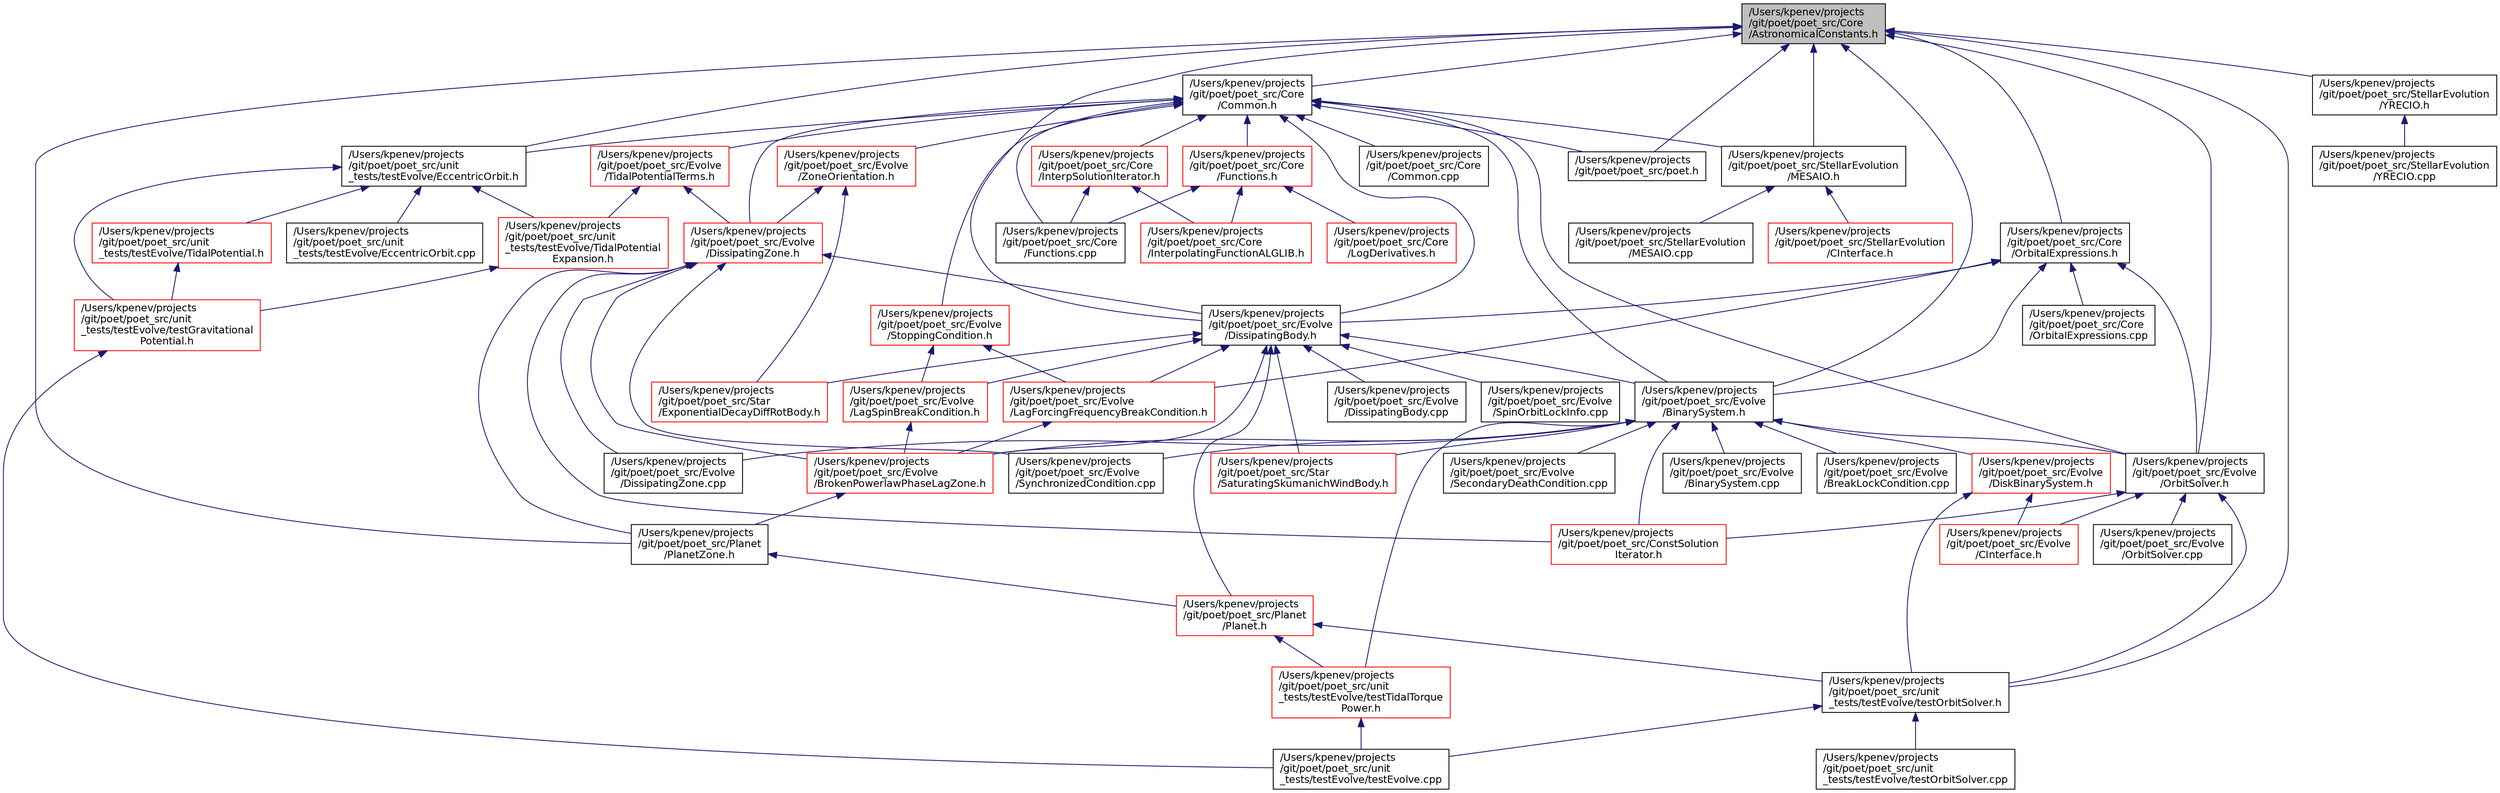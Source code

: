digraph "/Users/kpenev/projects/git/poet/poet_src/Core/AstronomicalConstants.h"
{
 // INTERACTIVE_SVG=YES
  edge [fontname="Helvetica",fontsize="12",labelfontname="Helvetica",labelfontsize="12"];
  node [fontname="Helvetica",fontsize="12",shape=record];
  Node1 [label="/Users/kpenev/projects\l/git/poet/poet_src/Core\l/AstronomicalConstants.h",height=0.2,width=0.4,color="black", fillcolor="grey75", style="filled", fontcolor="black"];
  Node1 -> Node2 [dir="back",color="midnightblue",fontsize="12",style="solid",fontname="Helvetica"];
  Node2 [label="/Users/kpenev/projects\l/git/poet/poet_src/Core\l/Common.h",height=0.2,width=0.4,color="black", fillcolor="white", style="filled",URL="$Core_2Common_8h.html",tooltip="Declaration of some general purpose utilities. "];
  Node2 -> Node3 [dir="back",color="midnightblue",fontsize="12",style="solid",fontname="Helvetica"];
  Node3 [label="/Users/kpenev/projects\l/git/poet/poet_src/Core\l/Common.cpp",height=0.2,width=0.4,color="black", fillcolor="white", style="filled",URL="$Core_2Common_8cpp.html",tooltip="The implementation of some of the utility functions. "];
  Node2 -> Node4 [dir="back",color="midnightblue",fontsize="12",style="solid",fontname="Helvetica"];
  Node4 [label="/Users/kpenev/projects\l/git/poet/poet_src/Core\l/Functions.h",height=0.2,width=0.4,color="red", fillcolor="white", style="filled",URL="$Functions_8h.html",tooltip="A hierarchy of classes representing functions. "];
  Node4 -> Node5 [dir="back",color="midnightblue",fontsize="12",style="solid",fontname="Helvetica"];
  Node5 [label="/Users/kpenev/projects\l/git/poet/poet_src/Core\l/Functions.cpp",height=0.2,width=0.4,color="black", fillcolor="white", style="filled",URL="$Functions_8cpp.html",tooltip="The definition of some of the methods of the various function classes. "];
  Node4 -> Node6 [dir="back",color="midnightblue",fontsize="12",style="solid",fontname="Helvetica"];
  Node6 [label="/Users/kpenev/projects\l/git/poet/poet_src/Core\l/InterpolatingFunctionALGLIB.h",height=0.2,width=0.4,color="red", fillcolor="white", style="filled",URL="$InterpolatingFunctionALGLIB_8h_source.html"];
  Node4 -> Node37 [dir="back",color="midnightblue",fontsize="12",style="solid",fontname="Helvetica"];
  Node37 [label="/Users/kpenev/projects\l/git/poet/poet_src/Core\l/LogDerivatives.h",height=0.2,width=0.4,color="red", fillcolor="white", style="filled",URL="$LogDerivatives_8h.html",tooltip="Declares a class for differentiating functions of log(arg) w.r.t. arg. "];
  Node2 -> Node5 [dir="back",color="midnightblue",fontsize="12",style="solid",fontname="Helvetica"];
  Node2 -> Node53 [dir="back",color="midnightblue",fontsize="12",style="solid",fontname="Helvetica"];
  Node53 [label="/Users/kpenev/projects\l/git/poet/poet_src/Core\l/InterpSolutionIterator.h",height=0.2,width=0.4,color="red", fillcolor="white", style="filled",URL="$InterpSolutionIterator_8h_source.html"];
  Node53 -> Node5 [dir="back",color="midnightblue",fontsize="12",style="solid",fontname="Helvetica"];
  Node53 -> Node6 [dir="back",color="midnightblue",fontsize="12",style="solid",fontname="Helvetica"];
  Node2 -> Node55 [dir="back",color="midnightblue",fontsize="12",style="solid",fontname="Helvetica"];
  Node55 [label="/Users/kpenev/projects\l/git/poet/poet_src/Evolve\l/ZoneOrientation.h",height=0.2,width=0.4,color="red", fillcolor="white", style="filled",URL="$ZoneOrientation_8h.html",tooltip="Declares a class for orientations of zones of DissipatingBody objects. "];
  Node55 -> Node56 [dir="back",color="midnightblue",fontsize="12",style="solid",fontname="Helvetica"];
  Node56 [label="/Users/kpenev/projects\l/git/poet/poet_src/Evolve\l/DissipatingZone.h",height=0.2,width=0.4,color="red", fillcolor="white", style="filled",URL="$DissipatingZone_8h.html",tooltip="Declares a class representing one zone of a body dissipative to tidal distortions. "];
  Node56 -> Node61 [dir="back",color="midnightblue",fontsize="12",style="solid",fontname="Helvetica"];
  Node61 [label="/Users/kpenev/projects\l/git/poet/poet_src/ConstSolution\lIterator.h",height=0.2,width=0.4,color="red", fillcolor="white", style="filled",URL="$ConstSolutionIterator_8h.html",tooltip="Defines the SolutionIterator class. "];
  Node56 -> Node63 [dir="back",color="midnightblue",fontsize="12",style="solid",fontname="Helvetica"];
  Node63 [label="/Users/kpenev/projects\l/git/poet/poet_src/Evolve\l/DissipatingBody.h",height=0.2,width=0.4,color="black", fillcolor="white", style="filled",URL="$DissipatingBody_8h.html",tooltip="Declares the DissipatingBody class. "];
  Node63 -> Node64 [dir="back",color="midnightblue",fontsize="12",style="solid",fontname="Helvetica"];
  Node64 [label="/Users/kpenev/projects\l/git/poet/poet_src/Evolve\l/BinarySystem.h",height=0.2,width=0.4,color="black", fillcolor="white", style="filled",URL="$BinarySystem_8h.html",tooltip="Defines the BinarySystem class. "];
  Node64 -> Node61 [dir="back",color="midnightblue",fontsize="12",style="solid",fontname="Helvetica"];
  Node64 -> Node65 [dir="back",color="midnightblue",fontsize="12",style="solid",fontname="Helvetica"];
  Node65 [label="/Users/kpenev/projects\l/git/poet/poet_src/Evolve\l/BinarySystem.cpp",height=0.2,width=0.4,color="black", fillcolor="white", style="filled",URL="$BinarySystem_8cpp.html",tooltip="The definition of some of the methods of the StellarSystem class. "];
  Node64 -> Node66 [dir="back",color="midnightblue",fontsize="12",style="solid",fontname="Helvetica"];
  Node66 [label="/Users/kpenev/projects\l/git/poet/poet_src/Evolve\l/BreakLockCondition.cpp",height=0.2,width=0.4,color="black", fillcolor="white", style="filled",URL="$BreakLockCondition_8cpp_source.html"];
  Node64 -> Node67 [dir="back",color="midnightblue",fontsize="12",style="solid",fontname="Helvetica"];
  Node67 [label="/Users/kpenev/projects\l/git/poet/poet_src/Evolve\l/BrokenPowerlawPhaseLagZone.h",height=0.2,width=0.4,color="red", fillcolor="white", style="filled",URL="$BrokenPowerlawPhaseLagZone_8h.html",tooltip="Declares the class that provides the phase lag function to DissipatingZone objects. "];
  Node67 -> Node69 [dir="back",color="midnightblue",fontsize="12",style="solid",fontname="Helvetica"];
  Node69 [label="/Users/kpenev/projects\l/git/poet/poet_src/Planet\l/PlanetZone.h",height=0.2,width=0.4,color="black", fillcolor="white", style="filled",URL="$PlanetZone_8h.html",tooltip="Declares a class for the single zone of LockedPlanet objects. "];
  Node69 -> Node70 [dir="back",color="midnightblue",fontsize="12",style="solid",fontname="Helvetica"];
  Node70 [label="/Users/kpenev/projects\l/git/poet/poet_src/Planet\l/Planet.h",height=0.2,width=0.4,color="red", fillcolor="white", style="filled",URL="$Planet_8h.html",tooltip="Declares a class for planets that are always locked to the orbit. "];
  Node70 -> Node25 [dir="back",color="midnightblue",fontsize="12",style="solid",fontname="Helvetica"];
  Node25 [label="/Users/kpenev/projects\l/git/poet/poet_src/unit\l_tests/testEvolve/testOrbitSolver.h",height=0.2,width=0.4,color="black", fillcolor="white", style="filled",URL="$testOrbitSolver_8h.html",tooltip="Declares the test suite that exercises the OrbitSolver class and some other clasess necessary to acco..."];
  Node25 -> Node24 [dir="back",color="midnightblue",fontsize="12",style="solid",fontname="Helvetica"];
  Node24 [label="/Users/kpenev/projects\l/git/poet/poet_src/unit\l_tests/testEvolve/testEvolve.cpp",height=0.2,width=0.4,color="black", fillcolor="white", style="filled",URL="$testEvolve_8cpp_source.html"];
  Node25 -> Node26 [dir="back",color="midnightblue",fontsize="12",style="solid",fontname="Helvetica"];
  Node26 [label="/Users/kpenev/projects\l/git/poet/poet_src/unit\l_tests/testEvolve/testOrbitSolver.cpp",height=0.2,width=0.4,color="black", fillcolor="white", style="filled",URL="$testOrbitSolver_8cpp.html",tooltip="Defines some of the methods of the test suite that exercises the OrbitSolver class and the other clas..."];
  Node70 -> Node72 [dir="back",color="midnightblue",fontsize="12",style="solid",fontname="Helvetica"];
  Node72 [label="/Users/kpenev/projects\l/git/poet/poet_src/unit\l_tests/testEvolve/testTidalTorque\lPower.h",height=0.2,width=0.4,color="red", fillcolor="white", style="filled",URL="$testTidalTorquePower_8h.html",tooltip="Declare a unit tests class that check the calculations of tidal torque and power. ..."];
  Node72 -> Node24 [dir="back",color="midnightblue",fontsize="12",style="solid",fontname="Helvetica"];
  Node64 -> Node76 [dir="back",color="midnightblue",fontsize="12",style="solid",fontname="Helvetica"];
  Node76 [label="/Users/kpenev/projects\l/git/poet/poet_src/Evolve\l/DiskBinarySystem.h",height=0.2,width=0.4,color="red", fillcolor="white", style="filled",URL="$DiskBinarySystem_8h.html",tooltip="Declares a class of binary systems which start with a disk-locked star which is then released and at ..."];
  Node76 -> Node13 [dir="back",color="midnightblue",fontsize="12",style="solid",fontname="Helvetica"];
  Node13 [label="/Users/kpenev/projects\l/git/poet/poet_src/Evolve\l/CInterface.h",height=0.2,width=0.4,color="red", fillcolor="white", style="filled",URL="$Evolve_2CInterface_8h.html",tooltip="Declare C-style functions for accessing the functionality of the Evolve library. "];
  Node76 -> Node25 [dir="back",color="midnightblue",fontsize="12",style="solid",fontname="Helvetica"];
  Node64 -> Node78 [dir="back",color="midnightblue",fontsize="12",style="solid",fontname="Helvetica"];
  Node78 [label="/Users/kpenev/projects\l/git/poet/poet_src/Evolve\l/OrbitSolver.h",height=0.2,width=0.4,color="black", fillcolor="white", style="filled",URL="$OrbitSolver_8h.html",tooltip="Defines the OrbitSolver class, the various stopping conditions and a number of other classes used whi..."];
  Node78 -> Node61 [dir="back",color="midnightblue",fontsize="12",style="solid",fontname="Helvetica"];
  Node78 -> Node13 [dir="back",color="midnightblue",fontsize="12",style="solid",fontname="Helvetica"];
  Node78 -> Node79 [dir="back",color="midnightblue",fontsize="12",style="solid",fontname="Helvetica"];
  Node79 [label="/Users/kpenev/projects\l/git/poet/poet_src/Evolve\l/OrbitSolver.cpp",height=0.2,width=0.4,color="black", fillcolor="white", style="filled",URL="$OrbitSolver_8cpp.html",tooltip="Implements some of the members of the OrbitSolver class, the various stopping conditions and a number..."];
  Node78 -> Node25 [dir="back",color="midnightblue",fontsize="12",style="solid",fontname="Helvetica"];
  Node64 -> Node80 [dir="back",color="midnightblue",fontsize="12",style="solid",fontname="Helvetica"];
  Node80 [label="/Users/kpenev/projects\l/git/poet/poet_src/Star\l/SaturatingSkumanichWindBody.h",height=0.2,width=0.4,color="red", fillcolor="white", style="filled",URL="$SaturatingSkumanichWindBody_8h.html",tooltip="Decrales a body subject to angular momentum loss . "];
  Node64 -> Node85 [dir="back",color="midnightblue",fontsize="12",style="solid",fontname="Helvetica"];
  Node85 [label="/Users/kpenev/projects\l/git/poet/poet_src/Evolve\l/DissipatingZone.cpp",height=0.2,width=0.4,color="black", fillcolor="white", style="filled",URL="$DissipatingZone_8cpp_source.html"];
  Node64 -> Node86 [dir="back",color="midnightblue",fontsize="12",style="solid",fontname="Helvetica"];
  Node86 [label="/Users/kpenev/projects\l/git/poet/poet_src/Evolve\l/SecondaryDeathCondition.cpp",height=0.2,width=0.4,color="black", fillcolor="white", style="filled",URL="$SecondaryDeathCondition_8cpp_source.html"];
  Node64 -> Node87 [dir="back",color="midnightblue",fontsize="12",style="solid",fontname="Helvetica"];
  Node87 [label="/Users/kpenev/projects\l/git/poet/poet_src/Evolve\l/SynchronizedCondition.cpp",height=0.2,width=0.4,color="black", fillcolor="white", style="filled",URL="$SynchronizedCondition_8cpp_source.html"];
  Node64 -> Node72 [dir="back",color="midnightblue",fontsize="12",style="solid",fontname="Helvetica"];
  Node63 -> Node67 [dir="back",color="midnightblue",fontsize="12",style="solid",fontname="Helvetica"];
  Node63 -> Node88 [dir="back",color="midnightblue",fontsize="12",style="solid",fontname="Helvetica"];
  Node88 [label="/Users/kpenev/projects\l/git/poet/poet_src/Evolve\l/LagForcingFrequencyBreakCondition.h",height=0.2,width=0.4,color="red", fillcolor="white", style="filled",URL="$LagForcingFrequencyBreakCondition_8h.html",tooltip="Declares a stopping condition satisfied when a forcing frequency reaches a critical value..."];
  Node88 -> Node67 [dir="back",color="midnightblue",fontsize="12",style="solid",fontname="Helvetica"];
  Node63 -> Node89 [dir="back",color="midnightblue",fontsize="12",style="solid",fontname="Helvetica"];
  Node89 [label="/Users/kpenev/projects\l/git/poet/poet_src/Evolve\l/LagSpinBreakCondition.h",height=0.2,width=0.4,color="red", fillcolor="white", style="filled",URL="$LagSpinBreakCondition_8h.html",tooltip="Declares a stopping condition monitoring for critical spin frequencies. "];
  Node89 -> Node67 [dir="back",color="midnightblue",fontsize="12",style="solid",fontname="Helvetica"];
  Node63 -> Node80 [dir="back",color="midnightblue",fontsize="12",style="solid",fontname="Helvetica"];
  Node63 -> Node90 [dir="back",color="midnightblue",fontsize="12",style="solid",fontname="Helvetica"];
  Node90 [label="/Users/kpenev/projects\l/git/poet/poet_src/Star\l/ExponentialDecayDiffRotBody.h",height=0.2,width=0.4,color="red", fillcolor="white", style="filled",URL="$ExponentialDecayDiffRotBody_8h.html",tooltip="Declares a DissipatingBody with exponentially decaying differential rotation coupling. "];
  Node63 -> Node70 [dir="back",color="midnightblue",fontsize="12",style="solid",fontname="Helvetica"];
  Node63 -> Node92 [dir="back",color="midnightblue",fontsize="12",style="solid",fontname="Helvetica"];
  Node92 [label="/Users/kpenev/projects\l/git/poet/poet_src/Evolve\l/DissipatingBody.cpp",height=0.2,width=0.4,color="black", fillcolor="white", style="filled",URL="$DissipatingBody_8cpp_source.html"];
  Node63 -> Node93 [dir="back",color="midnightblue",fontsize="12",style="solid",fontname="Helvetica"];
  Node93 [label="/Users/kpenev/projects\l/git/poet/poet_src/Evolve\l/SpinOrbitLockInfo.cpp",height=0.2,width=0.4,color="black", fillcolor="white", style="filled",URL="$SpinOrbitLockInfo_8cpp_source.html"];
  Node56 -> Node67 [dir="back",color="midnightblue",fontsize="12",style="solid",fontname="Helvetica"];
  Node56 -> Node69 [dir="back",color="midnightblue",fontsize="12",style="solid",fontname="Helvetica"];
  Node56 -> Node85 [dir="back",color="midnightblue",fontsize="12",style="solid",fontname="Helvetica"];
  Node56 -> Node87 [dir="back",color="midnightblue",fontsize="12",style="solid",fontname="Helvetica"];
  Node55 -> Node90 [dir="back",color="midnightblue",fontsize="12",style="solid",fontname="Helvetica"];
  Node2 -> Node101 [dir="back",color="midnightblue",fontsize="12",style="solid",fontname="Helvetica"];
  Node101 [label="/Users/kpenev/projects\l/git/poet/poet_src/Evolve\l/TidalPotentialTerms.h",height=0.2,width=0.4,color="red", fillcolor="white", style="filled",URL="$TidalPotentialTerms_8h.html",tooltip="Declare an interface for evaluating the expansion of the tidal potential. "];
  Node101 -> Node56 [dir="back",color="midnightblue",fontsize="12",style="solid",fontname="Helvetica"];
  Node101 -> Node103 [dir="back",color="midnightblue",fontsize="12",style="solid",fontname="Helvetica"];
  Node103 [label="/Users/kpenev/projects\l/git/poet/poet_src/unit\l_tests/testEvolve/TidalPotential\lExpansion.h",height=0.2,width=0.4,color="red", fillcolor="white", style="filled",URL="$TidalPotentialExpansion_8h.html",tooltip="Declare an interface for evaluating the expansion of the tidal potential. "];
  Node103 -> Node104 [dir="back",color="midnightblue",fontsize="12",style="solid",fontname="Helvetica"];
  Node104 [label="/Users/kpenev/projects\l/git/poet/poet_src/unit\l_tests/testEvolve/testGravitational\lPotential.h",height=0.2,width=0.4,color="red", fillcolor="white", style="filled",URL="$testGravitationalPotential_8h.html",tooltip="Unit tests that check the expansion of the gravitational potential vs. analytic expressions. "];
  Node104 -> Node24 [dir="back",color="midnightblue",fontsize="12",style="solid",fontname="Helvetica"];
  Node2 -> Node107 [dir="back",color="midnightblue",fontsize="12",style="solid",fontname="Helvetica"];
  Node107 [label="/Users/kpenev/projects\l/git/poet/poet_src/Evolve\l/StoppingCondition.h",height=0.2,width=0.4,color="red", fillcolor="white", style="filled",URL="$StoppingCondition_8h.html",tooltip="Defines the various stopping conditions needed by OrbitSolver. "];
  Node107 -> Node88 [dir="back",color="midnightblue",fontsize="12",style="solid",fontname="Helvetica"];
  Node107 -> Node89 [dir="back",color="midnightblue",fontsize="12",style="solid",fontname="Helvetica"];
  Node2 -> Node56 [dir="back",color="midnightblue",fontsize="12",style="solid",fontname="Helvetica"];
  Node2 -> Node63 [dir="back",color="midnightblue",fontsize="12",style="solid",fontname="Helvetica"];
  Node2 -> Node64 [dir="back",color="midnightblue",fontsize="12",style="solid",fontname="Helvetica"];
  Node2 -> Node78 [dir="back",color="midnightblue",fontsize="12",style="solid",fontname="Helvetica"];
  Node2 -> Node10 [dir="back",color="midnightblue",fontsize="12",style="solid",fontname="Helvetica"];
  Node10 [label="/Users/kpenev/projects\l/git/poet/poet_src/StellarEvolution\l/MESAIO.h",height=0.2,width=0.4,color="black", fillcolor="white", style="filled",URL="$MESAIO_8h.html",tooltip="Defines the classes for generating stellar evolution interpolators from the MESA tracks. "];
  Node10 -> Node11 [dir="back",color="midnightblue",fontsize="12",style="solid",fontname="Helvetica"];
  Node11 [label="/Users/kpenev/projects\l/git/poet/poet_src/StellarEvolution\l/CInterface.h",height=0.2,width=0.4,color="red", fillcolor="white", style="filled",URL="$StellarEvolution_2CInterface_8h.html",tooltip="Declare C-style functions for accessing the functionality of the StellarEvolution library..."];
  Node10 -> Node18 [dir="back",color="midnightblue",fontsize="12",style="solid",fontname="Helvetica"];
  Node18 [label="/Users/kpenev/projects\l/git/poet/poet_src/StellarEvolution\l/MESAIO.cpp",height=0.2,width=0.4,color="black", fillcolor="white", style="filled",URL="$MESAIO_8cpp_source.html"];
  Node2 -> Node116 [dir="back",color="midnightblue",fontsize="12",style="solid",fontname="Helvetica"];
  Node116 [label="/Users/kpenev/projects\l/git/poet/poet_src/poet.h",height=0.2,width=0.4,color="black", fillcolor="white", style="filled",URL="$poet_8h.html",tooltip="Defines the command line options class for the main executable. "];
  Node2 -> Node117 [dir="back",color="midnightblue",fontsize="12",style="solid",fontname="Helvetica"];
  Node117 [label="/Users/kpenev/projects\l/git/poet/poet_src/unit\l_tests/testEvolve/EccentricOrbit.h",height=0.2,width=0.4,color="black", fillcolor="white", style="filled",URL="$EccentricOrbit_8h.html",tooltip="Declare an interface for working with eccentric orbits. "];
  Node117 -> Node118 [dir="back",color="midnightblue",fontsize="12",style="solid",fontname="Helvetica"];
  Node118 [label="/Users/kpenev/projects\l/git/poet/poet_src/unit\l_tests/testEvolve/EccentricOrbit.cpp",height=0.2,width=0.4,color="black", fillcolor="white", style="filled",URL="$EccentricOrbit_8cpp.html",tooltip="Define some of the methods of EccentricyOrbit. "];
  Node117 -> Node104 [dir="back",color="midnightblue",fontsize="12",style="solid",fontname="Helvetica"];
  Node117 -> Node119 [dir="back",color="midnightblue",fontsize="12",style="solid",fontname="Helvetica"];
  Node119 [label="/Users/kpenev/projects\l/git/poet/poet_src/unit\l_tests/testEvolve/TidalPotential.h",height=0.2,width=0.4,color="red", fillcolor="white", style="filled",URL="$TidalPotential_8h.html",tooltip="Declare an interface for calculating the tidal potential due to a companion in an eccentric orbit..."];
  Node119 -> Node104 [dir="back",color="midnightblue",fontsize="12",style="solid",fontname="Helvetica"];
  Node117 -> Node103 [dir="back",color="midnightblue",fontsize="12",style="solid",fontname="Helvetica"];
  Node1 -> Node121 [dir="back",color="midnightblue",fontsize="12",style="solid",fontname="Helvetica"];
  Node121 [label="/Users/kpenev/projects\l/git/poet/poet_src/Core\l/OrbitalExpressions.h",height=0.2,width=0.4,color="black", fillcolor="white", style="filled",URL="$OrbitalExpressions_8h.html",tooltip="A collection of functions which calculate various quantities for two body orbits. ..."];
  Node121 -> Node122 [dir="back",color="midnightblue",fontsize="12",style="solid",fontname="Helvetica"];
  Node122 [label="/Users/kpenev/projects\l/git/poet/poet_src/Core\l/OrbitalExpressions.cpp",height=0.2,width=0.4,color="black", fillcolor="white", style="filled",URL="$OrbitalExpressions_8cpp.html",tooltip="The definitions of the orbital expression functions. "];
  Node121 -> Node63 [dir="back",color="midnightblue",fontsize="12",style="solid",fontname="Helvetica"];
  Node121 -> Node64 [dir="back",color="midnightblue",fontsize="12",style="solid",fontname="Helvetica"];
  Node121 -> Node88 [dir="back",color="midnightblue",fontsize="12",style="solid",fontname="Helvetica"];
  Node121 -> Node78 [dir="back",color="midnightblue",fontsize="12",style="solid",fontname="Helvetica"];
  Node1 -> Node63 [dir="back",color="midnightblue",fontsize="12",style="solid",fontname="Helvetica"];
  Node1 -> Node64 [dir="back",color="midnightblue",fontsize="12",style="solid",fontname="Helvetica"];
  Node1 -> Node78 [dir="back",color="midnightblue",fontsize="12",style="solid",fontname="Helvetica"];
  Node1 -> Node10 [dir="back",color="midnightblue",fontsize="12",style="solid",fontname="Helvetica"];
  Node1 -> Node69 [dir="back",color="midnightblue",fontsize="12",style="solid",fontname="Helvetica"];
  Node1 -> Node116 [dir="back",color="midnightblue",fontsize="12",style="solid",fontname="Helvetica"];
  Node1 -> Node123 [dir="back",color="midnightblue",fontsize="12",style="solid",fontname="Helvetica"];
  Node123 [label="/Users/kpenev/projects\l/git/poet/poet_src/StellarEvolution\l/YRECIO.h",height=0.2,width=0.4,color="black", fillcolor="white", style="filled",URL="$YRECIO_8h.html",tooltip="Defines the classes for generating stellar evolution interpolators from the YREC tracks. "];
  Node123 -> Node124 [dir="back",color="midnightblue",fontsize="12",style="solid",fontname="Helvetica"];
  Node124 [label="/Users/kpenev/projects\l/git/poet/poet_src/StellarEvolution\l/YRECIO.cpp",height=0.2,width=0.4,color="black", fillcolor="white", style="filled",URL="$YRECIO_8cpp.html",tooltip="Defines some of the methods of the classes for generating stellar evolution interpolators from the YR..."];
  Node1 -> Node117 [dir="back",color="midnightblue",fontsize="12",style="solid",fontname="Helvetica"];
  Node1 -> Node25 [dir="back",color="midnightblue",fontsize="12",style="solid",fontname="Helvetica"];
}
